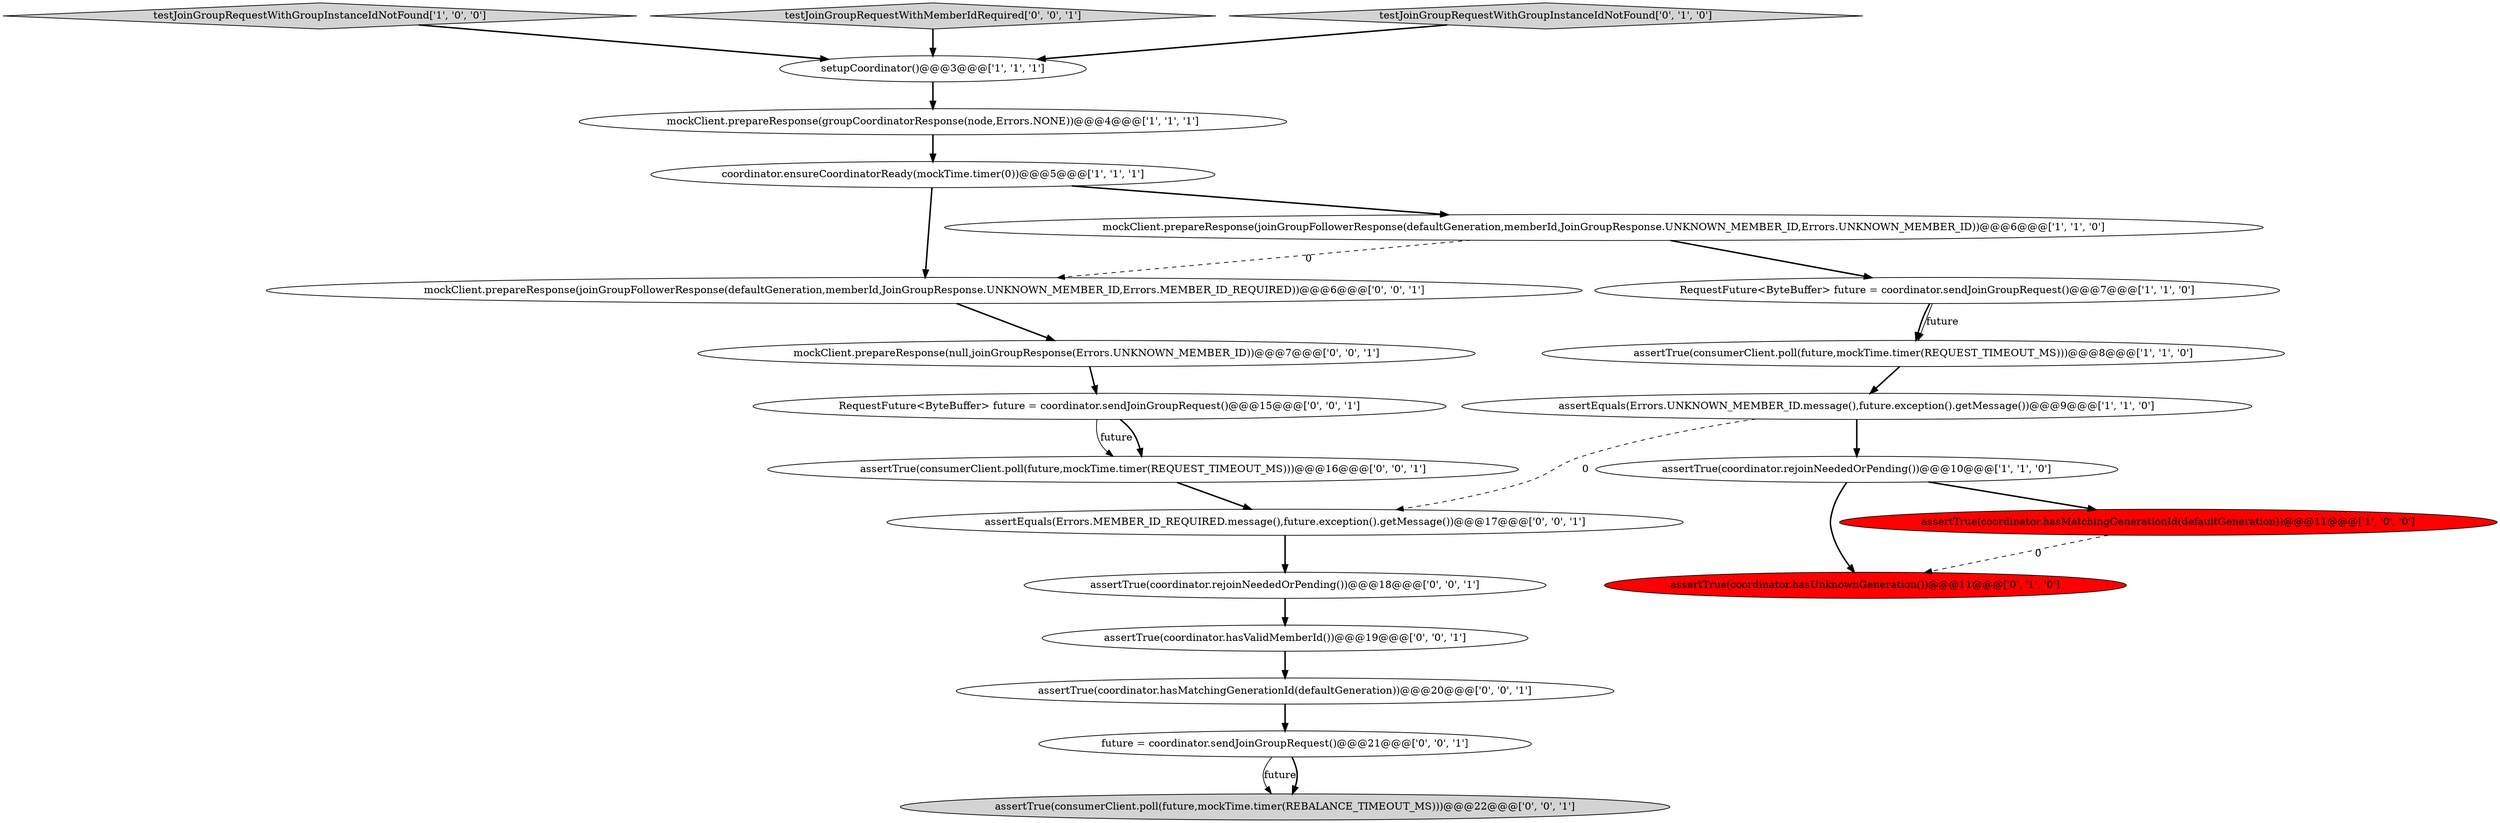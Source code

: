 digraph {
3 [style = filled, label = "assertTrue(consumerClient.poll(future,mockTime.timer(REQUEST_TIMEOUT_MS)))@@@8@@@['1', '1', '0']", fillcolor = white, shape = ellipse image = "AAA0AAABBB1BBB"];
13 [style = filled, label = "assertTrue(coordinator.hasValidMemberId())@@@19@@@['0', '0', '1']", fillcolor = white, shape = ellipse image = "AAA0AAABBB3BBB"];
17 [style = filled, label = "mockClient.prepareResponse(joinGroupFollowerResponse(defaultGeneration,memberId,JoinGroupResponse.UNKNOWN_MEMBER_ID,Errors.MEMBER_ID_REQUIRED))@@@6@@@['0', '0', '1']", fillcolor = white, shape = ellipse image = "AAA0AAABBB3BBB"];
4 [style = filled, label = "mockClient.prepareResponse(groupCoordinatorResponse(node,Errors.NONE))@@@4@@@['1', '1', '1']", fillcolor = white, shape = ellipse image = "AAA0AAABBB1BBB"];
10 [style = filled, label = "assertTrue(coordinator.hasUnknownGeneration())@@@11@@@['0', '1', '0']", fillcolor = red, shape = ellipse image = "AAA1AAABBB2BBB"];
9 [style = filled, label = "testJoinGroupRequestWithGroupInstanceIdNotFound['1', '0', '0']", fillcolor = lightgray, shape = diamond image = "AAA0AAABBB1BBB"];
15 [style = filled, label = "assertTrue(consumerClient.poll(future,mockTime.timer(REBALANCE_TIMEOUT_MS)))@@@22@@@['0', '0', '1']", fillcolor = lightgray, shape = ellipse image = "AAA0AAABBB3BBB"];
14 [style = filled, label = "assertTrue(coordinator.hasMatchingGenerationId(defaultGeneration))@@@20@@@['0', '0', '1']", fillcolor = white, shape = ellipse image = "AAA0AAABBB3BBB"];
1 [style = filled, label = "assertTrue(coordinator.hasMatchingGenerationId(defaultGeneration))@@@11@@@['1', '0', '0']", fillcolor = red, shape = ellipse image = "AAA1AAABBB1BBB"];
18 [style = filled, label = "future = coordinator.sendJoinGroupRequest()@@@21@@@['0', '0', '1']", fillcolor = white, shape = ellipse image = "AAA0AAABBB3BBB"];
22 [style = filled, label = "assertEquals(Errors.MEMBER_ID_REQUIRED.message(),future.exception().getMessage())@@@17@@@['0', '0', '1']", fillcolor = white, shape = ellipse image = "AAA0AAABBB3BBB"];
19 [style = filled, label = "assertTrue(consumerClient.poll(future,mockTime.timer(REQUEST_TIMEOUT_MS)))@@@16@@@['0', '0', '1']", fillcolor = white, shape = ellipse image = "AAA0AAABBB3BBB"];
21 [style = filled, label = "assertTrue(coordinator.rejoinNeededOrPending())@@@18@@@['0', '0', '1']", fillcolor = white, shape = ellipse image = "AAA0AAABBB3BBB"];
2 [style = filled, label = "setupCoordinator()@@@3@@@['1', '1', '1']", fillcolor = white, shape = ellipse image = "AAA0AAABBB1BBB"];
0 [style = filled, label = "mockClient.prepareResponse(joinGroupFollowerResponse(defaultGeneration,memberId,JoinGroupResponse.UNKNOWN_MEMBER_ID,Errors.UNKNOWN_MEMBER_ID))@@@6@@@['1', '1', '0']", fillcolor = white, shape = ellipse image = "AAA0AAABBB1BBB"];
6 [style = filled, label = "coordinator.ensureCoordinatorReady(mockTime.timer(0))@@@5@@@['1', '1', '1']", fillcolor = white, shape = ellipse image = "AAA0AAABBB1BBB"];
8 [style = filled, label = "assertEquals(Errors.UNKNOWN_MEMBER_ID.message(),future.exception().getMessage())@@@9@@@['1', '1', '0']", fillcolor = white, shape = ellipse image = "AAA0AAABBB1BBB"];
20 [style = filled, label = "testJoinGroupRequestWithMemberIdRequired['0', '0', '1']", fillcolor = lightgray, shape = diamond image = "AAA0AAABBB3BBB"];
16 [style = filled, label = "RequestFuture<ByteBuffer> future = coordinator.sendJoinGroupRequest()@@@15@@@['0', '0', '1']", fillcolor = white, shape = ellipse image = "AAA0AAABBB3BBB"];
12 [style = filled, label = "mockClient.prepareResponse(null,joinGroupResponse(Errors.UNKNOWN_MEMBER_ID))@@@7@@@['0', '0', '1']", fillcolor = white, shape = ellipse image = "AAA0AAABBB3BBB"];
11 [style = filled, label = "testJoinGroupRequestWithGroupInstanceIdNotFound['0', '1', '0']", fillcolor = lightgray, shape = diamond image = "AAA0AAABBB2BBB"];
7 [style = filled, label = "assertTrue(coordinator.rejoinNeededOrPending())@@@10@@@['1', '1', '0']", fillcolor = white, shape = ellipse image = "AAA0AAABBB1BBB"];
5 [style = filled, label = "RequestFuture<ByteBuffer> future = coordinator.sendJoinGroupRequest()@@@7@@@['1', '1', '0']", fillcolor = white, shape = ellipse image = "AAA0AAABBB1BBB"];
5->3 [style = bold, label=""];
6->17 [style = bold, label=""];
7->1 [style = bold, label=""];
18->15 [style = solid, label="future"];
4->6 [style = bold, label=""];
9->2 [style = bold, label=""];
7->10 [style = bold, label=""];
5->3 [style = solid, label="future"];
18->15 [style = bold, label=""];
22->21 [style = bold, label=""];
6->0 [style = bold, label=""];
12->16 [style = bold, label=""];
1->10 [style = dashed, label="0"];
16->19 [style = solid, label="future"];
16->19 [style = bold, label=""];
2->4 [style = bold, label=""];
0->17 [style = dashed, label="0"];
11->2 [style = bold, label=""];
8->7 [style = bold, label=""];
20->2 [style = bold, label=""];
8->22 [style = dashed, label="0"];
17->12 [style = bold, label=""];
3->8 [style = bold, label=""];
14->18 [style = bold, label=""];
19->22 [style = bold, label=""];
13->14 [style = bold, label=""];
0->5 [style = bold, label=""];
21->13 [style = bold, label=""];
}

